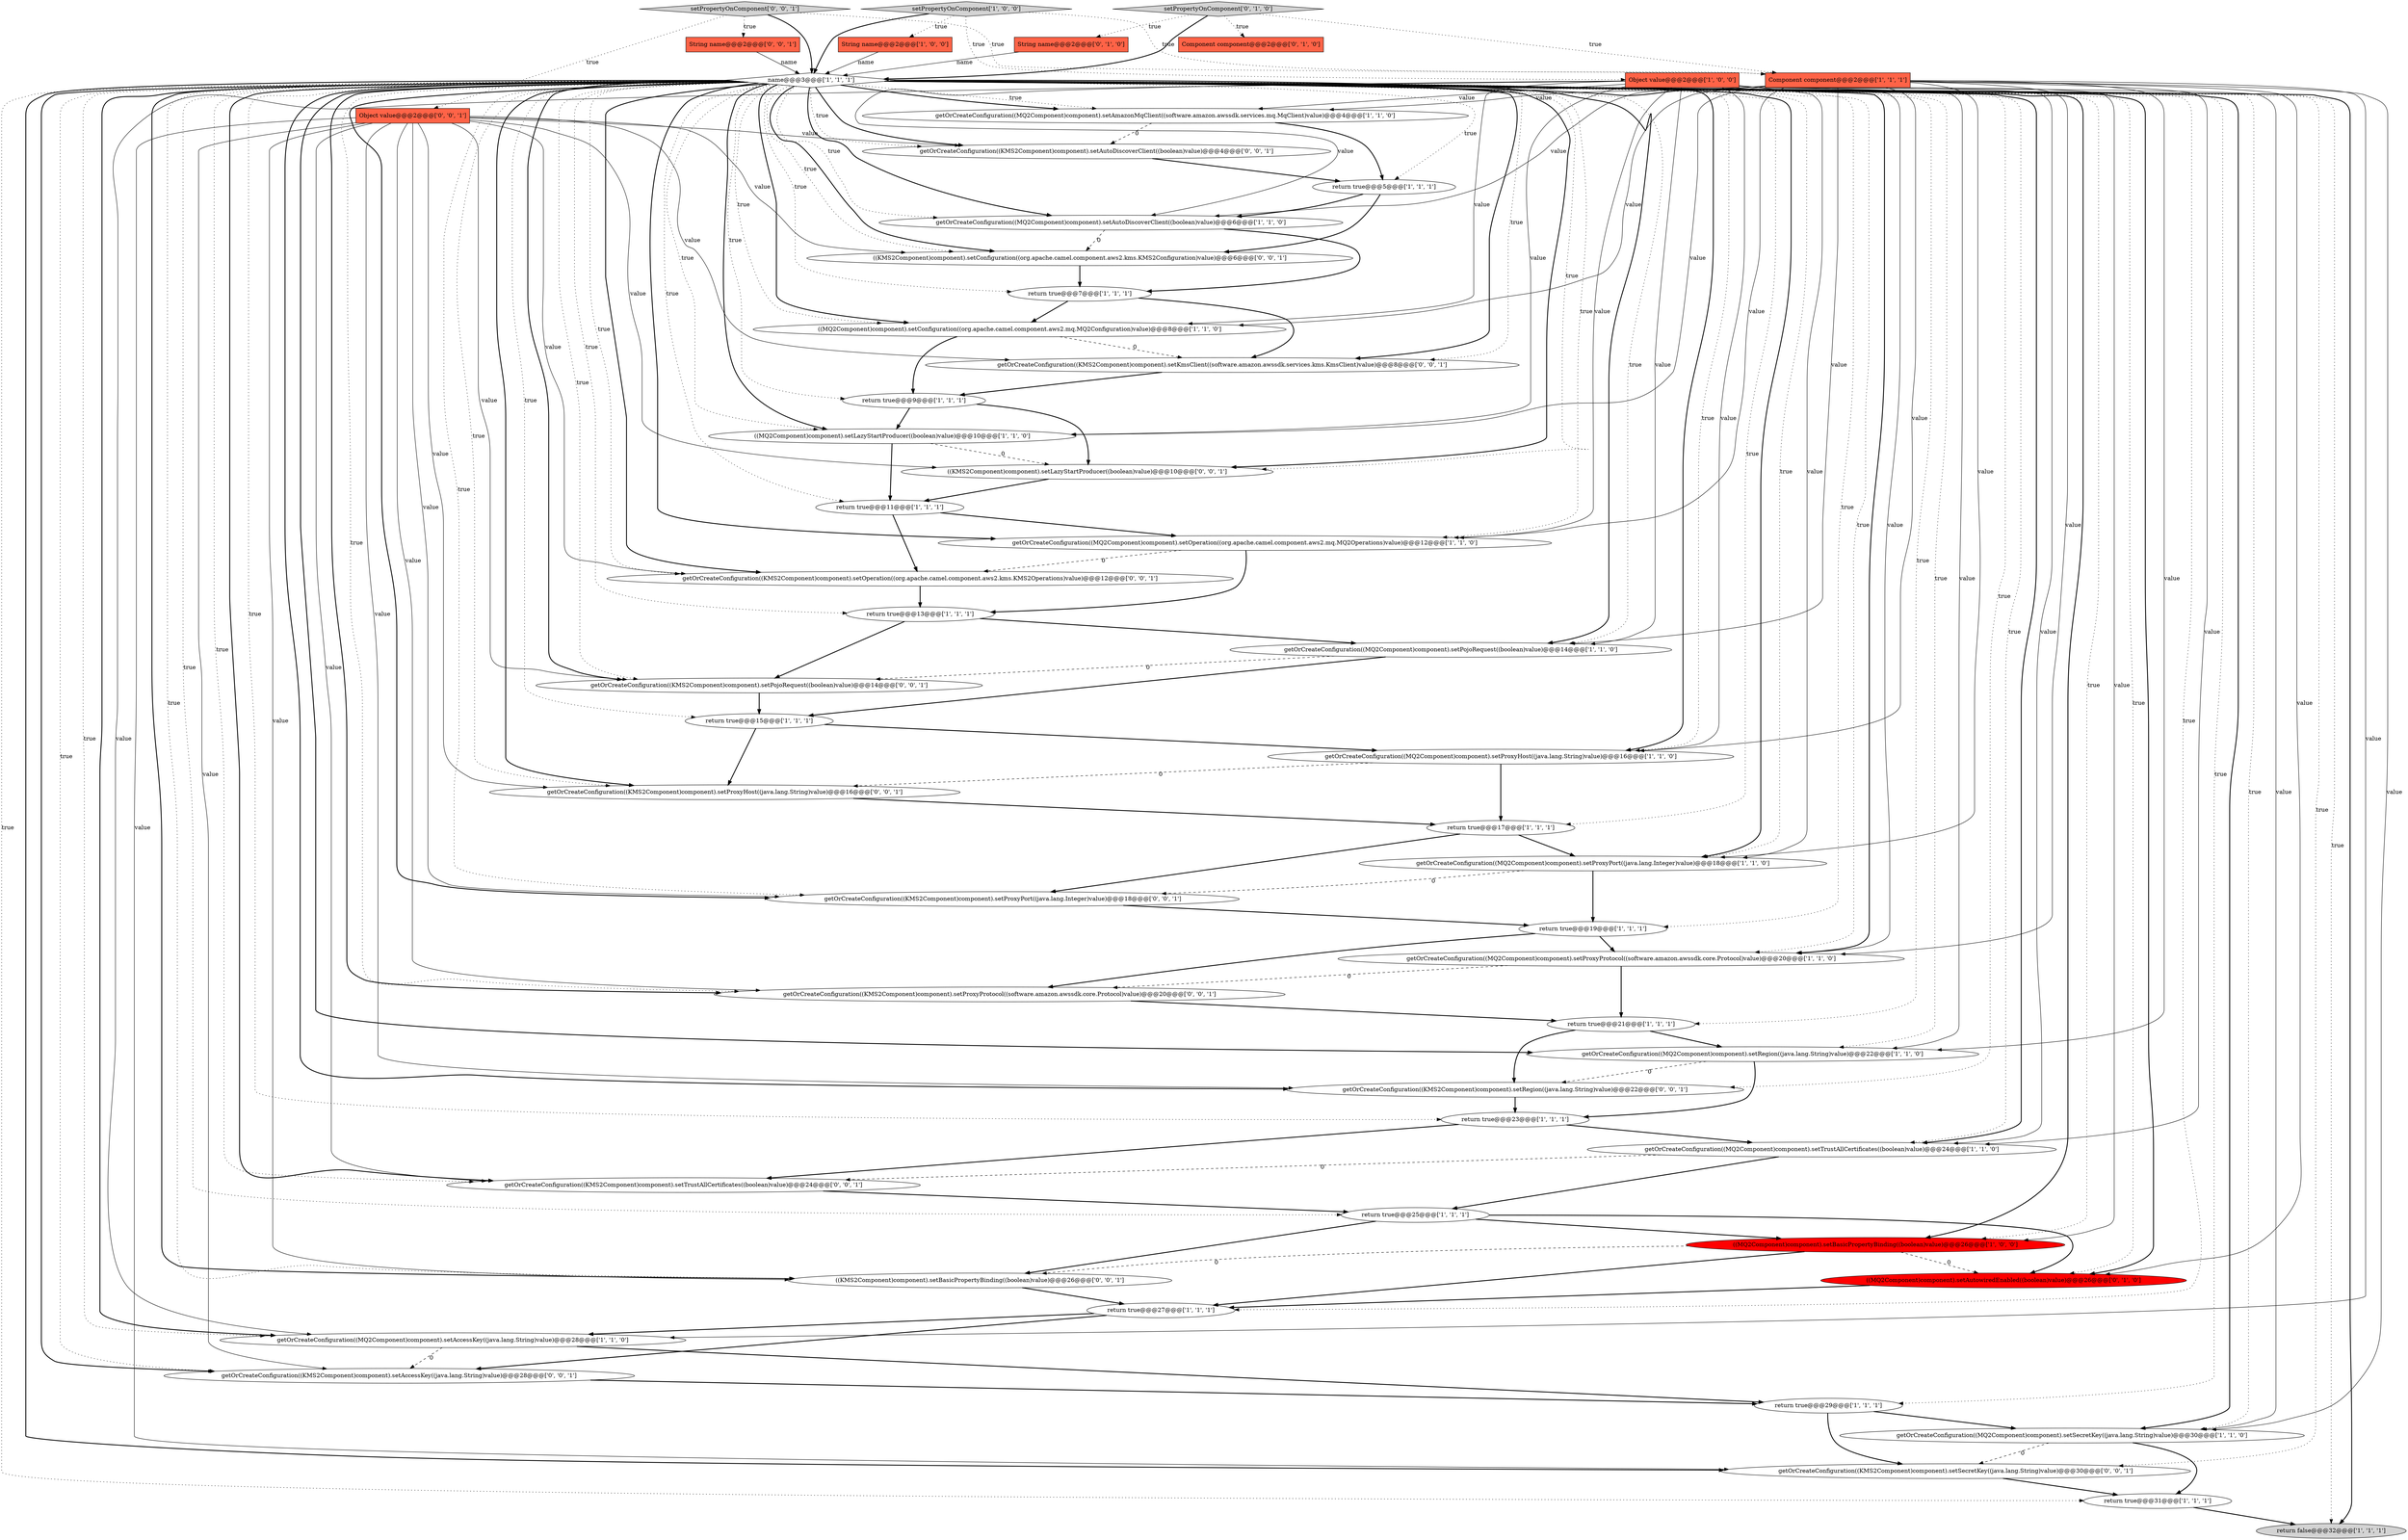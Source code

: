 digraph {
19 [style = filled, label = "return true@@@7@@@['1', '1', '1']", fillcolor = white, shape = ellipse image = "AAA0AAABBB1BBB"];
46 [style = filled, label = "getOrCreateConfiguration((KMS2Component)component).setAccessKey((java.lang.String)value)@@@28@@@['0', '0', '1']", fillcolor = white, shape = ellipse image = "AAA0AAABBB3BBB"];
23 [style = filled, label = "return true@@@15@@@['1', '1', '1']", fillcolor = white, shape = ellipse image = "AAA0AAABBB1BBB"];
27 [style = filled, label = "return true@@@25@@@['1', '1', '1']", fillcolor = white, shape = ellipse image = "AAA0AAABBB1BBB"];
13 [style = filled, label = "return true@@@21@@@['1', '1', '1']", fillcolor = white, shape = ellipse image = "AAA0AAABBB1BBB"];
3 [style = filled, label = "return true@@@17@@@['1', '1', '1']", fillcolor = white, shape = ellipse image = "AAA0AAABBB1BBB"];
7 [style = filled, label = "getOrCreateConfiguration((MQ2Component)component).setProxyPort((java.lang.Integer)value)@@@18@@@['1', '1', '0']", fillcolor = white, shape = ellipse image = "AAA0AAABBB1BBB"];
33 [style = filled, label = "getOrCreateConfiguration((MQ2Component)component).setOperation((org.apache.camel.component.aws2.mq.MQ2Operations)value)@@@12@@@['1', '1', '0']", fillcolor = white, shape = ellipse image = "AAA0AAABBB1BBB"];
38 [style = filled, label = "((KMS2Component)component).setConfiguration((org.apache.camel.component.aws2.kms.KMS2Configuration)value)@@@6@@@['0', '0', '1']", fillcolor = white, shape = ellipse image = "AAA0AAABBB3BBB"];
9 [style = filled, label = "((MQ2Component)component).setConfiguration((org.apache.camel.component.aws2.mq.MQ2Configuration)value)@@@8@@@['1', '1', '0']", fillcolor = white, shape = ellipse image = "AAA0AAABBB1BBB"];
26 [style = filled, label = "getOrCreateConfiguration((MQ2Component)component).setAutoDiscoverClient((boolean)value)@@@6@@@['1', '1', '0']", fillcolor = white, shape = ellipse image = "AAA0AAABBB1BBB"];
53 [style = filled, label = "getOrCreateConfiguration((KMS2Component)component).setOperation((org.apache.camel.component.aws2.kms.KMS2Operations)value)@@@12@@@['0', '0', '1']", fillcolor = white, shape = ellipse image = "AAA0AAABBB3BBB"];
8 [style = filled, label = "return true@@@9@@@['1', '1', '1']", fillcolor = white, shape = ellipse image = "AAA0AAABBB1BBB"];
31 [style = filled, label = "setPropertyOnComponent['1', '0', '0']", fillcolor = lightgray, shape = diamond image = "AAA0AAABBB1BBB"];
30 [style = filled, label = "return true@@@31@@@['1', '1', '1']", fillcolor = white, shape = ellipse image = "AAA0AAABBB1BBB"];
50 [style = filled, label = "getOrCreateConfiguration((KMS2Component)component).setRegion((java.lang.String)value)@@@22@@@['0', '0', '1']", fillcolor = white, shape = ellipse image = "AAA0AAABBB3BBB"];
51 [style = filled, label = "Object value@@@2@@@['0', '0', '1']", fillcolor = tomato, shape = box image = "AAA0AAABBB3BBB"];
36 [style = filled, label = "String name@@@2@@@['0', '1', '0']", fillcolor = tomato, shape = box image = "AAA0AAABBB2BBB"];
54 [style = filled, label = "getOrCreateConfiguration((KMS2Component)component).setAutoDiscoverClient((boolean)value)@@@4@@@['0', '0', '1']", fillcolor = white, shape = ellipse image = "AAA0AAABBB3BBB"];
5 [style = filled, label = "return true@@@11@@@['1', '1', '1']", fillcolor = white, shape = ellipse image = "AAA0AAABBB1BBB"];
25 [style = filled, label = "getOrCreateConfiguration((MQ2Component)component).setRegion((java.lang.String)value)@@@22@@@['1', '1', '0']", fillcolor = white, shape = ellipse image = "AAA0AAABBB1BBB"];
39 [style = filled, label = "getOrCreateConfiguration((KMS2Component)component).setKmsClient((software.amazon.awssdk.services.kms.KmsClient)value)@@@8@@@['0', '0', '1']", fillcolor = white, shape = ellipse image = "AAA0AAABBB3BBB"];
10 [style = filled, label = "String name@@@2@@@['1', '0', '0']", fillcolor = tomato, shape = box image = "AAA0AAABBB1BBB"];
20 [style = filled, label = "return true@@@29@@@['1', '1', '1']", fillcolor = white, shape = ellipse image = "AAA0AAABBB1BBB"];
22 [style = filled, label = "getOrCreateConfiguration((MQ2Component)component).setTrustAllCertificates((boolean)value)@@@24@@@['1', '1', '0']", fillcolor = white, shape = ellipse image = "AAA0AAABBB1BBB"];
17 [style = filled, label = "((MQ2Component)component).setLazyStartProducer((boolean)value)@@@10@@@['1', '1', '0']", fillcolor = white, shape = ellipse image = "AAA0AAABBB1BBB"];
21 [style = filled, label = "Component component@@@2@@@['1', '1', '1']", fillcolor = tomato, shape = box image = "AAA0AAABBB1BBB"];
52 [style = filled, label = "getOrCreateConfiguration((KMS2Component)component).setTrustAllCertificates((boolean)value)@@@24@@@['0', '0', '1']", fillcolor = white, shape = ellipse image = "AAA0AAABBB3BBB"];
37 [style = filled, label = "((MQ2Component)component).setAutowiredEnabled((boolean)value)@@@26@@@['0', '1', '0']", fillcolor = red, shape = ellipse image = "AAA1AAABBB2BBB"];
4 [style = filled, label = "((MQ2Component)component).setBasicPropertyBinding((boolean)value)@@@26@@@['1', '0', '0']", fillcolor = red, shape = ellipse image = "AAA1AAABBB1BBB"];
1 [style = filled, label = "name@@@3@@@['1', '1', '1']", fillcolor = white, shape = diamond image = "AAA0AAABBB1BBB"];
6 [style = filled, label = "getOrCreateConfiguration((MQ2Component)component).setProxyHost((java.lang.String)value)@@@16@@@['1', '1', '0']", fillcolor = white, shape = ellipse image = "AAA0AAABBB1BBB"];
44 [style = filled, label = "((KMS2Component)component).setBasicPropertyBinding((boolean)value)@@@26@@@['0', '0', '1']", fillcolor = white, shape = ellipse image = "AAA0AAABBB3BBB"];
18 [style = filled, label = "return true@@@27@@@['1', '1', '1']", fillcolor = white, shape = ellipse image = "AAA0AAABBB1BBB"];
45 [style = filled, label = "String name@@@2@@@['0', '0', '1']", fillcolor = tomato, shape = box image = "AAA0AAABBB3BBB"];
42 [style = filled, label = "getOrCreateConfiguration((KMS2Component)component).setPojoRequest((boolean)value)@@@14@@@['0', '0', '1']", fillcolor = white, shape = ellipse image = "AAA0AAABBB3BBB"];
41 [style = filled, label = "setPropertyOnComponent['0', '0', '1']", fillcolor = lightgray, shape = diamond image = "AAA0AAABBB3BBB"];
24 [style = filled, label = "return true@@@19@@@['1', '1', '1']", fillcolor = white, shape = ellipse image = "AAA0AAABBB1BBB"];
28 [style = filled, label = "getOrCreateConfiguration((MQ2Component)component).setPojoRequest((boolean)value)@@@14@@@['1', '1', '0']", fillcolor = white, shape = ellipse image = "AAA0AAABBB1BBB"];
11 [style = filled, label = "getOrCreateConfiguration((MQ2Component)component).setProxyProtocol((software.amazon.awssdk.core.Protocol)value)@@@20@@@['1', '1', '0']", fillcolor = white, shape = ellipse image = "AAA0AAABBB1BBB"];
16 [style = filled, label = "return true@@@13@@@['1', '1', '1']", fillcolor = white, shape = ellipse image = "AAA0AAABBB1BBB"];
0 [style = filled, label = "getOrCreateConfiguration((MQ2Component)component).setAmazonMqClient((software.amazon.awssdk.services.mq.MqClient)value)@@@4@@@['1', '1', '0']", fillcolor = white, shape = ellipse image = "AAA0AAABBB1BBB"];
48 [style = filled, label = "((KMS2Component)component).setLazyStartProducer((boolean)value)@@@10@@@['0', '0', '1']", fillcolor = white, shape = ellipse image = "AAA0AAABBB3BBB"];
40 [style = filled, label = "getOrCreateConfiguration((KMS2Component)component).setProxyPort((java.lang.Integer)value)@@@18@@@['0', '0', '1']", fillcolor = white, shape = ellipse image = "AAA0AAABBB3BBB"];
43 [style = filled, label = "getOrCreateConfiguration((KMS2Component)component).setSecretKey((java.lang.String)value)@@@30@@@['0', '0', '1']", fillcolor = white, shape = ellipse image = "AAA0AAABBB3BBB"];
2 [style = filled, label = "Object value@@@2@@@['1', '0', '0']", fillcolor = tomato, shape = box image = "AAA0AAABBB1BBB"];
12 [style = filled, label = "return false@@@32@@@['1', '1', '1']", fillcolor = lightgray, shape = ellipse image = "AAA0AAABBB1BBB"];
49 [style = filled, label = "getOrCreateConfiguration((KMS2Component)component).setProxyHost((java.lang.String)value)@@@16@@@['0', '0', '1']", fillcolor = white, shape = ellipse image = "AAA0AAABBB3BBB"];
15 [style = filled, label = "getOrCreateConfiguration((MQ2Component)component).setSecretKey((java.lang.String)value)@@@30@@@['1', '1', '0']", fillcolor = white, shape = ellipse image = "AAA0AAABBB1BBB"];
29 [style = filled, label = "return true@@@23@@@['1', '1', '1']", fillcolor = white, shape = ellipse image = "AAA0AAABBB1BBB"];
34 [style = filled, label = "Component component@@@2@@@['0', '1', '0']", fillcolor = tomato, shape = box image = "AAA0AAABBB2BBB"];
47 [style = filled, label = "getOrCreateConfiguration((KMS2Component)component).setProxyProtocol((software.amazon.awssdk.core.Protocol)value)@@@20@@@['0', '0', '1']", fillcolor = white, shape = ellipse image = "AAA0AAABBB3BBB"];
35 [style = filled, label = "setPropertyOnComponent['0', '1', '0']", fillcolor = lightgray, shape = diamond image = "AAA0AAABBB2BBB"];
14 [style = filled, label = "getOrCreateConfiguration((MQ2Component)component).setAccessKey((java.lang.String)value)@@@28@@@['1', '1', '0']", fillcolor = white, shape = ellipse image = "AAA0AAABBB1BBB"];
32 [style = filled, label = "return true@@@5@@@['1', '1', '1']", fillcolor = white, shape = ellipse image = "AAA0AAABBB1BBB"];
9->39 [style = dashed, label="0"];
6->3 [style = bold, label=""];
42->23 [style = bold, label=""];
1->39 [style = dotted, label="true"];
51->50 [style = solid, label="value"];
52->27 [style = bold, label=""];
26->38 [style = dashed, label="0"];
1->53 [style = dotted, label="true"];
27->44 [style = bold, label=""];
36->1 [style = solid, label="name"];
31->1 [style = bold, label=""];
25->29 [style = bold, label=""];
10->1 [style = solid, label="name"];
17->48 [style = dashed, label="0"];
22->52 [style = dashed, label="0"];
2->28 [style = solid, label="value"];
2->22 [style = solid, label="value"];
1->46 [style = bold, label=""];
45->1 [style = solid, label="name"];
1->3 [style = dotted, label="true"];
1->13 [style = dotted, label="true"];
31->21 [style = dotted, label="true"];
1->28 [style = bold, label=""];
1->33 [style = bold, label=""];
21->28 [style = solid, label="value"];
2->9 [style = solid, label="value"];
51->38 [style = solid, label="value"];
1->54 [style = dotted, label="true"];
19->9 [style = bold, label=""];
24->11 [style = bold, label=""];
51->39 [style = solid, label="value"];
1->12 [style = dotted, label="true"];
51->40 [style = solid, label="value"];
11->13 [style = bold, label=""];
1->12 [style = bold, label=""];
41->51 [style = dotted, label="true"];
20->43 [style = bold, label=""];
18->46 [style = bold, label=""];
1->6 [style = dotted, label="true"];
1->23 [style = dotted, label="true"];
16->42 [style = bold, label=""];
40->24 [style = bold, label=""];
1->44 [style = dotted, label="true"];
1->0 [style = dotted, label="true"];
44->18 [style = bold, label=""];
51->49 [style = solid, label="value"];
20->15 [style = bold, label=""];
51->52 [style = solid, label="value"];
2->33 [style = solid, label="value"];
1->27 [style = dotted, label="true"];
2->17 [style = solid, label="value"];
21->33 [style = solid, label="value"];
41->21 [style = dotted, label="true"];
14->20 [style = bold, label=""];
1->38 [style = bold, label=""];
21->37 [style = solid, label="value"];
13->25 [style = bold, label=""];
23->49 [style = bold, label=""];
50->29 [style = bold, label=""];
1->4 [style = bold, label=""];
17->5 [style = bold, label=""];
33->16 [style = bold, label=""];
33->53 [style = dashed, label="0"];
1->50 [style = bold, label=""];
1->44 [style = bold, label=""];
5->33 [style = bold, label=""];
21->25 [style = solid, label="value"];
51->53 [style = solid, label="value"];
1->22 [style = dotted, label="true"];
39->8 [style = bold, label=""];
19->39 [style = bold, label=""];
1->43 [style = dotted, label="true"];
35->21 [style = dotted, label="true"];
1->42 [style = bold, label=""];
4->18 [style = bold, label=""];
1->49 [style = bold, label=""];
1->4 [style = dotted, label="true"];
1->0 [style = bold, label=""];
2->26 [style = solid, label="value"];
21->22 [style = solid, label="value"];
0->54 [style = dashed, label="0"];
28->42 [style = dashed, label="0"];
9->8 [style = bold, label=""];
31->10 [style = dotted, label="true"];
32->26 [style = bold, label=""];
24->47 [style = bold, label=""];
1->30 [style = dotted, label="true"];
1->32 [style = dotted, label="true"];
29->52 [style = bold, label=""];
1->17 [style = bold, label=""];
1->11 [style = bold, label=""];
1->18 [style = dotted, label="true"];
1->40 [style = dotted, label="true"];
8->17 [style = bold, label=""];
1->42 [style = dotted, label="true"];
6->49 [style = dashed, label="0"];
7->24 [style = bold, label=""];
1->26 [style = dotted, label="true"];
1->33 [style = dotted, label="true"];
51->44 [style = solid, label="value"];
3->7 [style = bold, label=""];
21->26 [style = solid, label="value"];
21->15 [style = solid, label="value"];
1->15 [style = dotted, label="true"];
1->8 [style = dotted, label="true"];
5->53 [style = bold, label=""];
49->3 [style = bold, label=""];
46->20 [style = bold, label=""];
48->5 [style = bold, label=""];
2->11 [style = solid, label="value"];
2->7 [style = solid, label="value"];
4->44 [style = dashed, label="0"];
1->28 [style = dotted, label="true"];
2->25 [style = solid, label="value"];
21->14 [style = solid, label="value"];
1->39 [style = bold, label=""];
21->6 [style = solid, label="value"];
1->17 [style = dotted, label="true"];
1->52 [style = bold, label=""];
1->48 [style = bold, label=""];
15->43 [style = dashed, label="0"];
1->48 [style = dotted, label="true"];
26->19 [style = bold, label=""];
14->46 [style = dashed, label="0"];
1->19 [style = dotted, label="true"];
1->7 [style = bold, label=""];
2->4 [style = solid, label="value"];
47->13 [style = bold, label=""];
2->15 [style = solid, label="value"];
51->46 [style = solid, label="value"];
1->9 [style = bold, label=""];
38->19 [style = bold, label=""];
51->43 [style = solid, label="value"];
13->50 [style = bold, label=""];
1->46 [style = dotted, label="true"];
27->37 [style = bold, label=""];
51->42 [style = solid, label="value"];
1->6 [style = bold, label=""];
30->12 [style = bold, label=""];
11->47 [style = dashed, label="0"];
35->1 [style = bold, label=""];
2->0 [style = solid, label="value"];
28->23 [style = bold, label=""];
1->9 [style = dotted, label="true"];
23->6 [style = bold, label=""];
1->54 [style = bold, label=""];
1->47 [style = dotted, label="true"];
31->2 [style = dotted, label="true"];
1->16 [style = dotted, label="true"];
0->32 [style = bold, label=""];
4->37 [style = dashed, label="0"];
1->37 [style = dotted, label="true"];
1->38 [style = dotted, label="true"];
21->0 [style = solid, label="value"];
1->20 [style = dotted, label="true"];
1->25 [style = bold, label=""];
25->50 [style = dashed, label="0"];
1->37 [style = bold, label=""];
7->40 [style = dashed, label="0"];
2->6 [style = solid, label="value"];
21->17 [style = solid, label="value"];
1->25 [style = dotted, label="true"];
21->7 [style = solid, label="value"];
3->40 [style = bold, label=""];
1->40 [style = bold, label=""];
35->36 [style = dotted, label="true"];
1->15 [style = bold, label=""];
1->43 [style = bold, label=""];
1->11 [style = dotted, label="true"];
1->24 [style = dotted, label="true"];
15->30 [style = bold, label=""];
1->14 [style = dotted, label="true"];
41->1 [style = bold, label=""];
1->26 [style = bold, label=""];
51->54 [style = solid, label="value"];
1->52 [style = dotted, label="true"];
41->45 [style = dotted, label="true"];
43->30 [style = bold, label=""];
1->22 [style = bold, label=""];
1->7 [style = dotted, label="true"];
51->47 [style = solid, label="value"];
1->49 [style = dotted, label="true"];
1->29 [style = dotted, label="true"];
32->38 [style = bold, label=""];
21->11 [style = solid, label="value"];
51->48 [style = solid, label="value"];
27->4 [style = bold, label=""];
8->48 [style = bold, label=""];
21->9 [style = solid, label="value"];
1->47 [style = bold, label=""];
2->14 [style = solid, label="value"];
16->28 [style = bold, label=""];
22->27 [style = bold, label=""];
1->50 [style = dotted, label="true"];
37->18 [style = bold, label=""];
53->16 [style = bold, label=""];
35->34 [style = dotted, label="true"];
54->32 [style = bold, label=""];
1->14 [style = bold, label=""];
29->22 [style = bold, label=""];
18->14 [style = bold, label=""];
1->53 [style = bold, label=""];
1->5 [style = dotted, label="true"];
}
